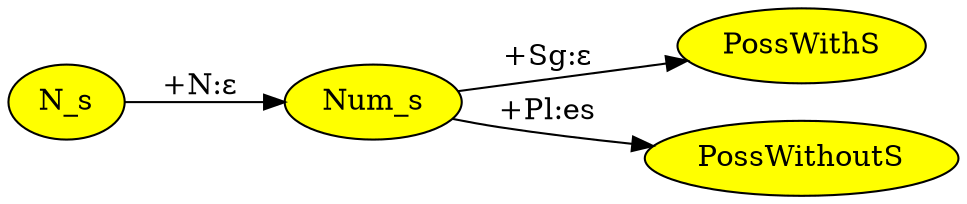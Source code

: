 // This graph generated with hfst-fst2txt
digraph "text(<stdin>)" {
charset = UTF8;
rankdir = LR;
node [shape=ellipse,style=filled,fillcolor=yellow]
"N_s" [label="N_s"] 
"Num_s" [label="Num_s"] 
"PossWithS" [label="PossWithS"] 
"PossWithoutS" [label="PossWithoutS"] 
"N_s" -> "Num_s" [label="+N:ε "];
"Num_s" -> "PossWithS" [label="+Sg:ε "];
"Num_s" -> "PossWithoutS" [label="+Pl:es "];
}

